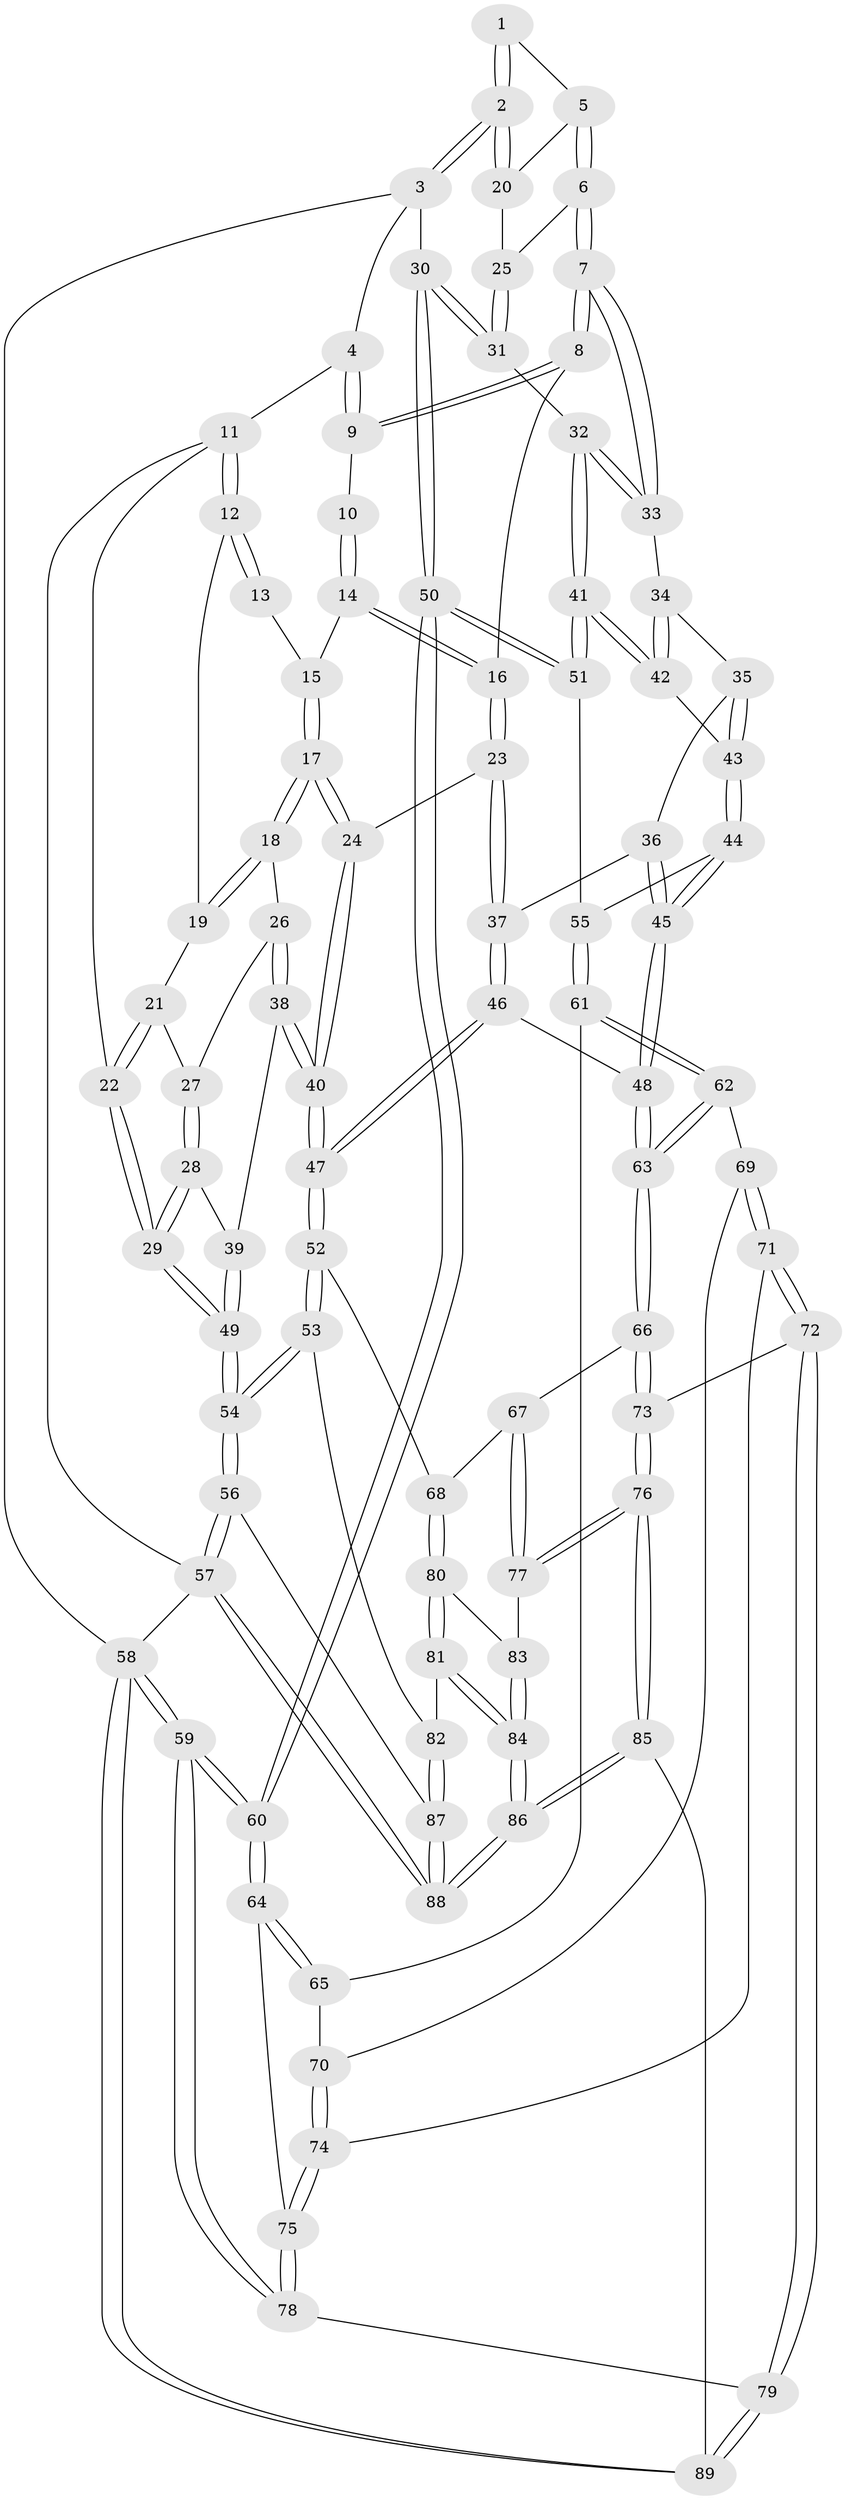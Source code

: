 // coarse degree distribution, {3: 0.4222222222222222, 4: 0.5111111111111111, 5: 0.022222222222222223, 2: 0.022222222222222223, 6: 0.022222222222222223}
// Generated by graph-tools (version 1.1) at 2025/38/03/04/25 23:38:27]
// undirected, 89 vertices, 219 edges
graph export_dot {
  node [color=gray90,style=filled];
  1 [pos="+0.7464513261391957+0"];
  2 [pos="+1+0.21658513464818938"];
  3 [pos="+1+0.2651906380140321"];
  4 [pos="+0.728072464243627+0"];
  5 [pos="+0.8586446449575637+0.15095608316761572"];
  6 [pos="+0.6893044486862474+0.24394442246118642"];
  7 [pos="+0.6718194409860992+0.24232373658032666"];
  8 [pos="+0.6655801098193772+0.2353530621799507"];
  9 [pos="+0.6324360885615578+0"];
  10 [pos="+0.5981887544983139+0"];
  11 [pos="+0+0"];
  12 [pos="+0.130949303379058+0"];
  13 [pos="+0.4051881196798696+0"];
  14 [pos="+0.4899546130185226+0.22635441470980888"];
  15 [pos="+0.4068474221755143+0.045422990109584505"];
  16 [pos="+0.4944178370184619+0.2526423285341286"];
  17 [pos="+0.3327274207110289+0.30788787737853995"];
  18 [pos="+0.31168446088347124+0.2948680722174564"];
  19 [pos="+0.20787506396692+0.17261732916062908"];
  20 [pos="+0.9546075413442621+0.20330743808489762"];
  21 [pos="+0.07051241957075258+0.27770830704622906"];
  22 [pos="+0+0.01123772088645899"];
  23 [pos="+0.36925444216373754+0.3474233680179586"];
  24 [pos="+0.36419951650582255+0.34639521821923774"];
  25 [pos="+0.8052257488394711+0.30144541408797004"];
  26 [pos="+0.13545398550452994+0.3359097580889999"];
  27 [pos="+0.07513310679333815+0.29019128893698876"];
  28 [pos="+0.040644276558961016+0.375206110742741"];
  29 [pos="+0+0.3850222052500748"];
  30 [pos="+1+0.2790967519675895"];
  31 [pos="+0.86869989452525+0.4303336356532688"];
  32 [pos="+0.8680776812261604+0.43127375844274235"];
  33 [pos="+0.6569723434736217+0.34820431899049387"];
  34 [pos="+0.6550971346991508+0.35399961847097144"];
  35 [pos="+0.6151879677182676+0.39161380931700623"];
  36 [pos="+0.5967105964815724+0.4051860333607074"];
  37 [pos="+0.38255037098815015+0.36134542426867833"];
  38 [pos="+0.14015814945194907+0.4670784517952596"];
  39 [pos="+0.07833937881051418+0.46223820473844424"];
  40 [pos="+0.21326646255034612+0.5105808610936143"];
  41 [pos="+0.8520795526580466+0.4654847126789201"];
  42 [pos="+0.7255693025550208+0.46225524002574964"];
  43 [pos="+0.6831635698874272+0.515703053837298"];
  44 [pos="+0.667105437170465+0.5446152130212952"];
  45 [pos="+0.564821331701396+0.588299854527341"];
  46 [pos="+0.46982720017591045+0.5490304000049769"];
  47 [pos="+0.22251845657944963+0.6367263274003273"];
  48 [pos="+0.5483257945808158+0.6059728777063361"];
  49 [pos="+0+0.6037154807513436"];
  50 [pos="+1+0.7583504388139322"];
  51 [pos="+0.8593197542614204+0.5658672742205815"];
  52 [pos="+0.21716834863836745+0.6558705453533101"];
  53 [pos="+0+0.6954865122692958"];
  54 [pos="+0+0.6821510683466679"];
  55 [pos="+0.8115269864920726+0.6019050523538884"];
  56 [pos="+0+0.9085550712745784"];
  57 [pos="+0+1"];
  58 [pos="+1+1"];
  59 [pos="+1+1"];
  60 [pos="+1+0.7671059349505882"];
  61 [pos="+0.8080691035967424+0.6093424049362192"];
  62 [pos="+0.6234961782524061+0.6807085970748119"];
  63 [pos="+0.5530145579424888+0.6676784372520087"];
  64 [pos="+0.9288243892558355+0.7489371640271468"];
  65 [pos="+0.798676990917445+0.6957443351891751"];
  66 [pos="+0.5489589195023307+0.6762184351511943"];
  67 [pos="+0.49039530445991236+0.7064811941406101"];
  68 [pos="+0.23302845822733342+0.6829198289695012"];
  69 [pos="+0.661888257083166+0.7010190284940649"];
  70 [pos="+0.7750922171601644+0.7306026486323289"];
  71 [pos="+0.7105750735033045+0.801248899726519"];
  72 [pos="+0.6424714373342295+0.8832603292900072"];
  73 [pos="+0.6000205262454114+0.8573118275172993"];
  74 [pos="+0.7773692767501567+0.7675852303307383"];
  75 [pos="+0.7987711560608376+0.7953024975303479"];
  76 [pos="+0.47759610143366876+0.9206000672039244"];
  77 [pos="+0.4082808622027178+0.8332332089094324"];
  78 [pos="+0.8198524865684331+0.8891710136452902"];
  79 [pos="+0.6790701762220541+0.9320122364818754"];
  80 [pos="+0.24742509906009438+0.7716446478643959"];
  81 [pos="+0.2235237150761084+0.8292782085391517"];
  82 [pos="+0.11272043128187334+0.8603941674373065"];
  83 [pos="+0.3792306352180992+0.8336991814239147"];
  84 [pos="+0.26524541747939456+1"];
  85 [pos="+0.38711601188037675+1"];
  86 [pos="+0.26518531966127634+1"];
  87 [pos="+0.0858782398787382+0.9094000712999717"];
  88 [pos="+0.26008200784619834+1"];
  89 [pos="+0.6557331015756618+1"];
  1 -- 2;
  1 -- 2;
  1 -- 5;
  2 -- 3;
  2 -- 3;
  2 -- 20;
  2 -- 20;
  3 -- 4;
  3 -- 30;
  3 -- 58;
  4 -- 9;
  4 -- 9;
  4 -- 11;
  5 -- 6;
  5 -- 6;
  5 -- 20;
  6 -- 7;
  6 -- 7;
  6 -- 25;
  7 -- 8;
  7 -- 8;
  7 -- 33;
  7 -- 33;
  8 -- 9;
  8 -- 9;
  8 -- 16;
  9 -- 10;
  10 -- 14;
  10 -- 14;
  11 -- 12;
  11 -- 12;
  11 -- 22;
  11 -- 57;
  12 -- 13;
  12 -- 13;
  12 -- 19;
  13 -- 15;
  14 -- 15;
  14 -- 16;
  14 -- 16;
  15 -- 17;
  15 -- 17;
  16 -- 23;
  16 -- 23;
  17 -- 18;
  17 -- 18;
  17 -- 24;
  17 -- 24;
  18 -- 19;
  18 -- 19;
  18 -- 26;
  19 -- 21;
  20 -- 25;
  21 -- 22;
  21 -- 22;
  21 -- 27;
  22 -- 29;
  22 -- 29;
  23 -- 24;
  23 -- 37;
  23 -- 37;
  24 -- 40;
  24 -- 40;
  25 -- 31;
  25 -- 31;
  26 -- 27;
  26 -- 38;
  26 -- 38;
  27 -- 28;
  27 -- 28;
  28 -- 29;
  28 -- 29;
  28 -- 39;
  29 -- 49;
  29 -- 49;
  30 -- 31;
  30 -- 31;
  30 -- 50;
  30 -- 50;
  31 -- 32;
  32 -- 33;
  32 -- 33;
  32 -- 41;
  32 -- 41;
  33 -- 34;
  34 -- 35;
  34 -- 42;
  34 -- 42;
  35 -- 36;
  35 -- 43;
  35 -- 43;
  36 -- 37;
  36 -- 45;
  36 -- 45;
  37 -- 46;
  37 -- 46;
  38 -- 39;
  38 -- 40;
  38 -- 40;
  39 -- 49;
  39 -- 49;
  40 -- 47;
  40 -- 47;
  41 -- 42;
  41 -- 42;
  41 -- 51;
  41 -- 51;
  42 -- 43;
  43 -- 44;
  43 -- 44;
  44 -- 45;
  44 -- 45;
  44 -- 55;
  45 -- 48;
  45 -- 48;
  46 -- 47;
  46 -- 47;
  46 -- 48;
  47 -- 52;
  47 -- 52;
  48 -- 63;
  48 -- 63;
  49 -- 54;
  49 -- 54;
  50 -- 51;
  50 -- 51;
  50 -- 60;
  50 -- 60;
  51 -- 55;
  52 -- 53;
  52 -- 53;
  52 -- 68;
  53 -- 54;
  53 -- 54;
  53 -- 82;
  54 -- 56;
  54 -- 56;
  55 -- 61;
  55 -- 61;
  56 -- 57;
  56 -- 57;
  56 -- 87;
  57 -- 88;
  57 -- 88;
  57 -- 58;
  58 -- 59;
  58 -- 59;
  58 -- 89;
  58 -- 89;
  59 -- 60;
  59 -- 60;
  59 -- 78;
  59 -- 78;
  60 -- 64;
  60 -- 64;
  61 -- 62;
  61 -- 62;
  61 -- 65;
  62 -- 63;
  62 -- 63;
  62 -- 69;
  63 -- 66;
  63 -- 66;
  64 -- 65;
  64 -- 65;
  64 -- 75;
  65 -- 70;
  66 -- 67;
  66 -- 73;
  66 -- 73;
  67 -- 68;
  67 -- 77;
  67 -- 77;
  68 -- 80;
  68 -- 80;
  69 -- 70;
  69 -- 71;
  69 -- 71;
  70 -- 74;
  70 -- 74;
  71 -- 72;
  71 -- 72;
  71 -- 74;
  72 -- 73;
  72 -- 79;
  72 -- 79;
  73 -- 76;
  73 -- 76;
  74 -- 75;
  74 -- 75;
  75 -- 78;
  75 -- 78;
  76 -- 77;
  76 -- 77;
  76 -- 85;
  76 -- 85;
  77 -- 83;
  78 -- 79;
  79 -- 89;
  79 -- 89;
  80 -- 81;
  80 -- 81;
  80 -- 83;
  81 -- 82;
  81 -- 84;
  81 -- 84;
  82 -- 87;
  82 -- 87;
  83 -- 84;
  83 -- 84;
  84 -- 86;
  84 -- 86;
  85 -- 86;
  85 -- 86;
  85 -- 89;
  86 -- 88;
  86 -- 88;
  87 -- 88;
  87 -- 88;
}
